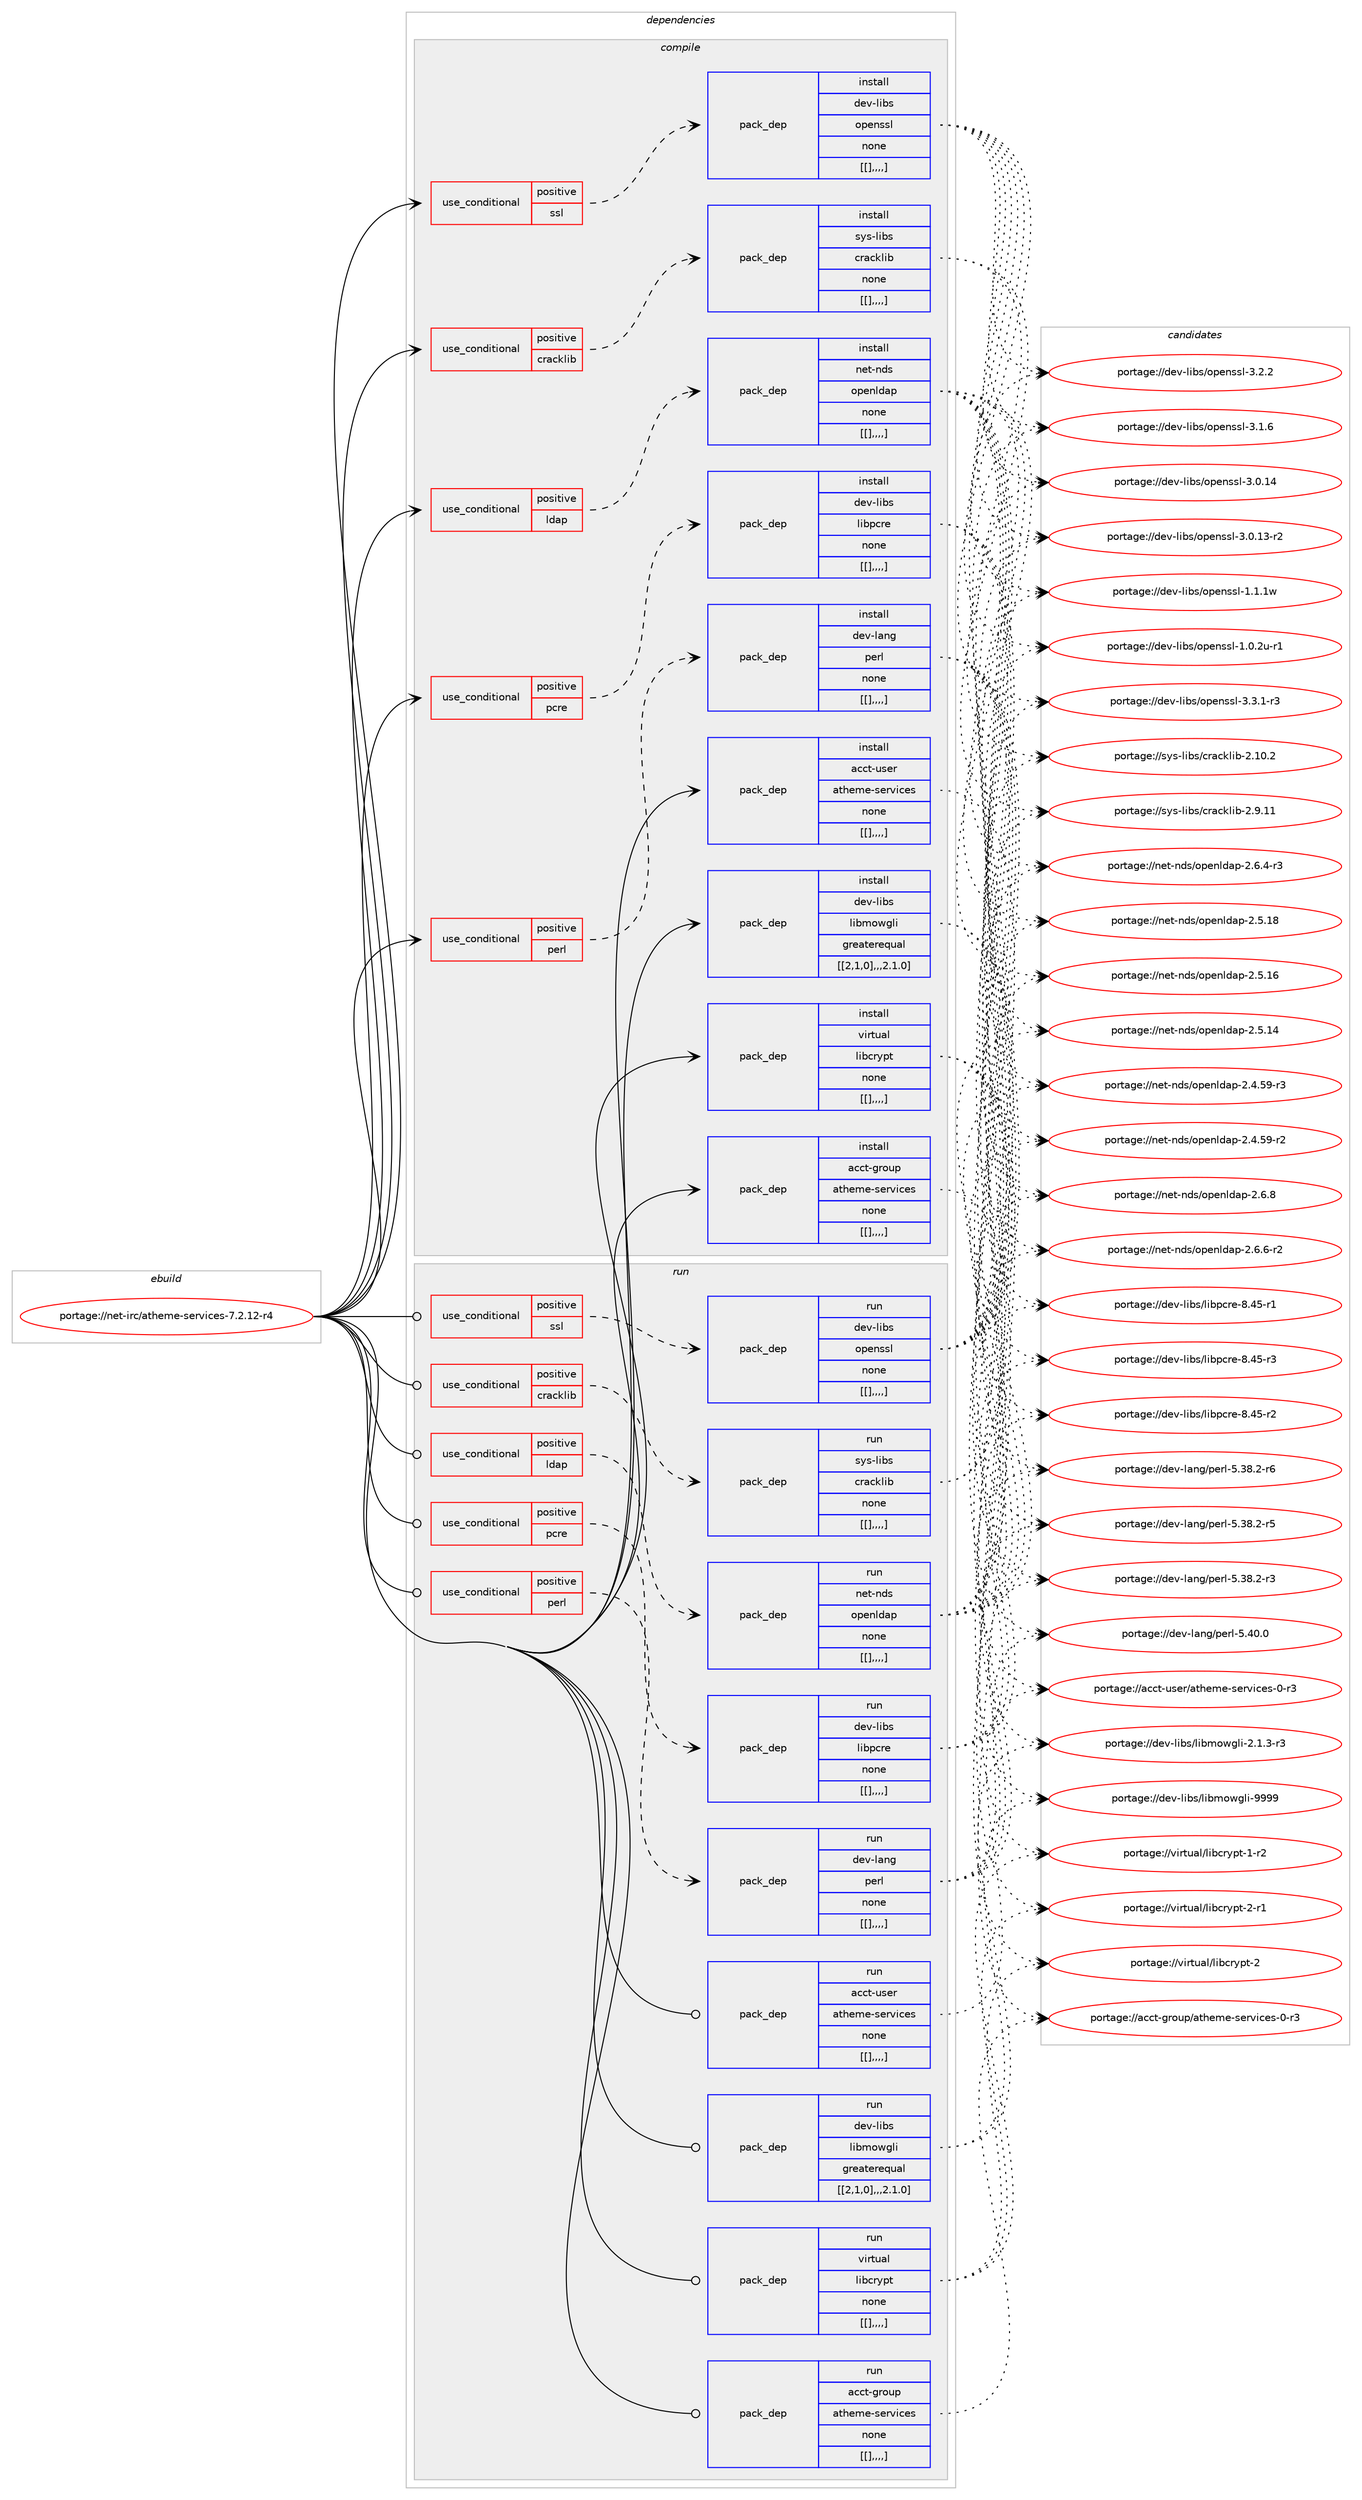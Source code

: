 digraph prolog {

# *************
# Graph options
# *************

newrank=true;
concentrate=true;
compound=true;
graph [rankdir=LR,fontname=Helvetica,fontsize=10,ranksep=1.5];#, ranksep=2.5, nodesep=0.2];
edge  [arrowhead=vee];
node  [fontname=Helvetica,fontsize=10];

# **********
# The ebuild
# **********

subgraph cluster_leftcol {
color=gray;
label=<<i>ebuild</i>>;
id [label="portage://net-irc/atheme-services-7.2.12-r4", color=red, width=4, href="../net-irc/atheme-services-7.2.12-r4.svg"];
}

# ****************
# The dependencies
# ****************

subgraph cluster_midcol {
color=gray;
label=<<i>dependencies</i>>;
subgraph cluster_compile {
fillcolor="#eeeeee";
style=filled;
label=<<i>compile</i>>;
subgraph cond97105 {
dependency374135 [label=<<TABLE BORDER="0" CELLBORDER="1" CELLSPACING="0" CELLPADDING="4"><TR><TD ROWSPAN="3" CELLPADDING="10">use_conditional</TD></TR><TR><TD>positive</TD></TR><TR><TD>cracklib</TD></TR></TABLE>>, shape=none, color=red];
subgraph pack274250 {
dependency374136 [label=<<TABLE BORDER="0" CELLBORDER="1" CELLSPACING="0" CELLPADDING="4" WIDTH="220"><TR><TD ROWSPAN="6" CELLPADDING="30">pack_dep</TD></TR><TR><TD WIDTH="110">install</TD></TR><TR><TD>sys-libs</TD></TR><TR><TD>cracklib</TD></TR><TR><TD>none</TD></TR><TR><TD>[[],,,,]</TD></TR></TABLE>>, shape=none, color=blue];
}
dependency374135:e -> dependency374136:w [weight=20,style="dashed",arrowhead="vee"];
}
id:e -> dependency374135:w [weight=20,style="solid",arrowhead="vee"];
subgraph cond97106 {
dependency374137 [label=<<TABLE BORDER="0" CELLBORDER="1" CELLSPACING="0" CELLPADDING="4"><TR><TD ROWSPAN="3" CELLPADDING="10">use_conditional</TD></TR><TR><TD>positive</TD></TR><TR><TD>ldap</TD></TR></TABLE>>, shape=none, color=red];
subgraph pack274251 {
dependency374138 [label=<<TABLE BORDER="0" CELLBORDER="1" CELLSPACING="0" CELLPADDING="4" WIDTH="220"><TR><TD ROWSPAN="6" CELLPADDING="30">pack_dep</TD></TR><TR><TD WIDTH="110">install</TD></TR><TR><TD>net-nds</TD></TR><TR><TD>openldap</TD></TR><TR><TD>none</TD></TR><TR><TD>[[],,,,]</TD></TR></TABLE>>, shape=none, color=blue];
}
dependency374137:e -> dependency374138:w [weight=20,style="dashed",arrowhead="vee"];
}
id:e -> dependency374137:w [weight=20,style="solid",arrowhead="vee"];
subgraph cond97107 {
dependency374139 [label=<<TABLE BORDER="0" CELLBORDER="1" CELLSPACING="0" CELLPADDING="4"><TR><TD ROWSPAN="3" CELLPADDING="10">use_conditional</TD></TR><TR><TD>positive</TD></TR><TR><TD>pcre</TD></TR></TABLE>>, shape=none, color=red];
subgraph pack274252 {
dependency374140 [label=<<TABLE BORDER="0" CELLBORDER="1" CELLSPACING="0" CELLPADDING="4" WIDTH="220"><TR><TD ROWSPAN="6" CELLPADDING="30">pack_dep</TD></TR><TR><TD WIDTH="110">install</TD></TR><TR><TD>dev-libs</TD></TR><TR><TD>libpcre</TD></TR><TR><TD>none</TD></TR><TR><TD>[[],,,,]</TD></TR></TABLE>>, shape=none, color=blue];
}
dependency374139:e -> dependency374140:w [weight=20,style="dashed",arrowhead="vee"];
}
id:e -> dependency374139:w [weight=20,style="solid",arrowhead="vee"];
subgraph cond97108 {
dependency374141 [label=<<TABLE BORDER="0" CELLBORDER="1" CELLSPACING="0" CELLPADDING="4"><TR><TD ROWSPAN="3" CELLPADDING="10">use_conditional</TD></TR><TR><TD>positive</TD></TR><TR><TD>perl</TD></TR></TABLE>>, shape=none, color=red];
subgraph pack274253 {
dependency374142 [label=<<TABLE BORDER="0" CELLBORDER="1" CELLSPACING="0" CELLPADDING="4" WIDTH="220"><TR><TD ROWSPAN="6" CELLPADDING="30">pack_dep</TD></TR><TR><TD WIDTH="110">install</TD></TR><TR><TD>dev-lang</TD></TR><TR><TD>perl</TD></TR><TR><TD>none</TD></TR><TR><TD>[[],,,,]</TD></TR></TABLE>>, shape=none, color=blue];
}
dependency374141:e -> dependency374142:w [weight=20,style="dashed",arrowhead="vee"];
}
id:e -> dependency374141:w [weight=20,style="solid",arrowhead="vee"];
subgraph cond97109 {
dependency374143 [label=<<TABLE BORDER="0" CELLBORDER="1" CELLSPACING="0" CELLPADDING="4"><TR><TD ROWSPAN="3" CELLPADDING="10">use_conditional</TD></TR><TR><TD>positive</TD></TR><TR><TD>ssl</TD></TR></TABLE>>, shape=none, color=red];
subgraph pack274254 {
dependency374144 [label=<<TABLE BORDER="0" CELLBORDER="1" CELLSPACING="0" CELLPADDING="4" WIDTH="220"><TR><TD ROWSPAN="6" CELLPADDING="30">pack_dep</TD></TR><TR><TD WIDTH="110">install</TD></TR><TR><TD>dev-libs</TD></TR><TR><TD>openssl</TD></TR><TR><TD>none</TD></TR><TR><TD>[[],,,,]</TD></TR></TABLE>>, shape=none, color=blue];
}
dependency374143:e -> dependency374144:w [weight=20,style="dashed",arrowhead="vee"];
}
id:e -> dependency374143:w [weight=20,style="solid",arrowhead="vee"];
subgraph pack274255 {
dependency374145 [label=<<TABLE BORDER="0" CELLBORDER="1" CELLSPACING="0" CELLPADDING="4" WIDTH="220"><TR><TD ROWSPAN="6" CELLPADDING="30">pack_dep</TD></TR><TR><TD WIDTH="110">install</TD></TR><TR><TD>acct-group</TD></TR><TR><TD>atheme-services</TD></TR><TR><TD>none</TD></TR><TR><TD>[[],,,,]</TD></TR></TABLE>>, shape=none, color=blue];
}
id:e -> dependency374145:w [weight=20,style="solid",arrowhead="vee"];
subgraph pack274256 {
dependency374146 [label=<<TABLE BORDER="0" CELLBORDER="1" CELLSPACING="0" CELLPADDING="4" WIDTH="220"><TR><TD ROWSPAN="6" CELLPADDING="30">pack_dep</TD></TR><TR><TD WIDTH="110">install</TD></TR><TR><TD>acct-user</TD></TR><TR><TD>atheme-services</TD></TR><TR><TD>none</TD></TR><TR><TD>[[],,,,]</TD></TR></TABLE>>, shape=none, color=blue];
}
id:e -> dependency374146:w [weight=20,style="solid",arrowhead="vee"];
subgraph pack274257 {
dependency374147 [label=<<TABLE BORDER="0" CELLBORDER="1" CELLSPACING="0" CELLPADDING="4" WIDTH="220"><TR><TD ROWSPAN="6" CELLPADDING="30">pack_dep</TD></TR><TR><TD WIDTH="110">install</TD></TR><TR><TD>dev-libs</TD></TR><TR><TD>libmowgli</TD></TR><TR><TD>greaterequal</TD></TR><TR><TD>[[2,1,0],,,2.1.0]</TD></TR></TABLE>>, shape=none, color=blue];
}
id:e -> dependency374147:w [weight=20,style="solid",arrowhead="vee"];
subgraph pack274258 {
dependency374148 [label=<<TABLE BORDER="0" CELLBORDER="1" CELLSPACING="0" CELLPADDING="4" WIDTH="220"><TR><TD ROWSPAN="6" CELLPADDING="30">pack_dep</TD></TR><TR><TD WIDTH="110">install</TD></TR><TR><TD>virtual</TD></TR><TR><TD>libcrypt</TD></TR><TR><TD>none</TD></TR><TR><TD>[[],,,,]</TD></TR></TABLE>>, shape=none, color=blue];
}
id:e -> dependency374148:w [weight=20,style="solid",arrowhead="vee"];
}
subgraph cluster_compileandrun {
fillcolor="#eeeeee";
style=filled;
label=<<i>compile and run</i>>;
}
subgraph cluster_run {
fillcolor="#eeeeee";
style=filled;
label=<<i>run</i>>;
subgraph cond97110 {
dependency374149 [label=<<TABLE BORDER="0" CELLBORDER="1" CELLSPACING="0" CELLPADDING="4"><TR><TD ROWSPAN="3" CELLPADDING="10">use_conditional</TD></TR><TR><TD>positive</TD></TR><TR><TD>cracklib</TD></TR></TABLE>>, shape=none, color=red];
subgraph pack274259 {
dependency374150 [label=<<TABLE BORDER="0" CELLBORDER="1" CELLSPACING="0" CELLPADDING="4" WIDTH="220"><TR><TD ROWSPAN="6" CELLPADDING="30">pack_dep</TD></TR><TR><TD WIDTH="110">run</TD></TR><TR><TD>sys-libs</TD></TR><TR><TD>cracklib</TD></TR><TR><TD>none</TD></TR><TR><TD>[[],,,,]</TD></TR></TABLE>>, shape=none, color=blue];
}
dependency374149:e -> dependency374150:w [weight=20,style="dashed",arrowhead="vee"];
}
id:e -> dependency374149:w [weight=20,style="solid",arrowhead="odot"];
subgraph cond97111 {
dependency374151 [label=<<TABLE BORDER="0" CELLBORDER="1" CELLSPACING="0" CELLPADDING="4"><TR><TD ROWSPAN="3" CELLPADDING="10">use_conditional</TD></TR><TR><TD>positive</TD></TR><TR><TD>ldap</TD></TR></TABLE>>, shape=none, color=red];
subgraph pack274260 {
dependency374152 [label=<<TABLE BORDER="0" CELLBORDER="1" CELLSPACING="0" CELLPADDING="4" WIDTH="220"><TR><TD ROWSPAN="6" CELLPADDING="30">pack_dep</TD></TR><TR><TD WIDTH="110">run</TD></TR><TR><TD>net-nds</TD></TR><TR><TD>openldap</TD></TR><TR><TD>none</TD></TR><TR><TD>[[],,,,]</TD></TR></TABLE>>, shape=none, color=blue];
}
dependency374151:e -> dependency374152:w [weight=20,style="dashed",arrowhead="vee"];
}
id:e -> dependency374151:w [weight=20,style="solid",arrowhead="odot"];
subgraph cond97112 {
dependency374153 [label=<<TABLE BORDER="0" CELLBORDER="1" CELLSPACING="0" CELLPADDING="4"><TR><TD ROWSPAN="3" CELLPADDING="10">use_conditional</TD></TR><TR><TD>positive</TD></TR><TR><TD>pcre</TD></TR></TABLE>>, shape=none, color=red];
subgraph pack274261 {
dependency374154 [label=<<TABLE BORDER="0" CELLBORDER="1" CELLSPACING="0" CELLPADDING="4" WIDTH="220"><TR><TD ROWSPAN="6" CELLPADDING="30">pack_dep</TD></TR><TR><TD WIDTH="110">run</TD></TR><TR><TD>dev-libs</TD></TR><TR><TD>libpcre</TD></TR><TR><TD>none</TD></TR><TR><TD>[[],,,,]</TD></TR></TABLE>>, shape=none, color=blue];
}
dependency374153:e -> dependency374154:w [weight=20,style="dashed",arrowhead="vee"];
}
id:e -> dependency374153:w [weight=20,style="solid",arrowhead="odot"];
subgraph cond97113 {
dependency374155 [label=<<TABLE BORDER="0" CELLBORDER="1" CELLSPACING="0" CELLPADDING="4"><TR><TD ROWSPAN="3" CELLPADDING="10">use_conditional</TD></TR><TR><TD>positive</TD></TR><TR><TD>perl</TD></TR></TABLE>>, shape=none, color=red];
subgraph pack274262 {
dependency374156 [label=<<TABLE BORDER="0" CELLBORDER="1" CELLSPACING="0" CELLPADDING="4" WIDTH="220"><TR><TD ROWSPAN="6" CELLPADDING="30">pack_dep</TD></TR><TR><TD WIDTH="110">run</TD></TR><TR><TD>dev-lang</TD></TR><TR><TD>perl</TD></TR><TR><TD>none</TD></TR><TR><TD>[[],,,,]</TD></TR></TABLE>>, shape=none, color=blue];
}
dependency374155:e -> dependency374156:w [weight=20,style="dashed",arrowhead="vee"];
}
id:e -> dependency374155:w [weight=20,style="solid",arrowhead="odot"];
subgraph cond97114 {
dependency374157 [label=<<TABLE BORDER="0" CELLBORDER="1" CELLSPACING="0" CELLPADDING="4"><TR><TD ROWSPAN="3" CELLPADDING="10">use_conditional</TD></TR><TR><TD>positive</TD></TR><TR><TD>ssl</TD></TR></TABLE>>, shape=none, color=red];
subgraph pack274263 {
dependency374158 [label=<<TABLE BORDER="0" CELLBORDER="1" CELLSPACING="0" CELLPADDING="4" WIDTH="220"><TR><TD ROWSPAN="6" CELLPADDING="30">pack_dep</TD></TR><TR><TD WIDTH="110">run</TD></TR><TR><TD>dev-libs</TD></TR><TR><TD>openssl</TD></TR><TR><TD>none</TD></TR><TR><TD>[[],,,,]</TD></TR></TABLE>>, shape=none, color=blue];
}
dependency374157:e -> dependency374158:w [weight=20,style="dashed",arrowhead="vee"];
}
id:e -> dependency374157:w [weight=20,style="solid",arrowhead="odot"];
subgraph pack274264 {
dependency374159 [label=<<TABLE BORDER="0" CELLBORDER="1" CELLSPACING="0" CELLPADDING="4" WIDTH="220"><TR><TD ROWSPAN="6" CELLPADDING="30">pack_dep</TD></TR><TR><TD WIDTH="110">run</TD></TR><TR><TD>acct-group</TD></TR><TR><TD>atheme-services</TD></TR><TR><TD>none</TD></TR><TR><TD>[[],,,,]</TD></TR></TABLE>>, shape=none, color=blue];
}
id:e -> dependency374159:w [weight=20,style="solid",arrowhead="odot"];
subgraph pack274265 {
dependency374160 [label=<<TABLE BORDER="0" CELLBORDER="1" CELLSPACING="0" CELLPADDING="4" WIDTH="220"><TR><TD ROWSPAN="6" CELLPADDING="30">pack_dep</TD></TR><TR><TD WIDTH="110">run</TD></TR><TR><TD>acct-user</TD></TR><TR><TD>atheme-services</TD></TR><TR><TD>none</TD></TR><TR><TD>[[],,,,]</TD></TR></TABLE>>, shape=none, color=blue];
}
id:e -> dependency374160:w [weight=20,style="solid",arrowhead="odot"];
subgraph pack274266 {
dependency374161 [label=<<TABLE BORDER="0" CELLBORDER="1" CELLSPACING="0" CELLPADDING="4" WIDTH="220"><TR><TD ROWSPAN="6" CELLPADDING="30">pack_dep</TD></TR><TR><TD WIDTH="110">run</TD></TR><TR><TD>dev-libs</TD></TR><TR><TD>libmowgli</TD></TR><TR><TD>greaterequal</TD></TR><TR><TD>[[2,1,0],,,2.1.0]</TD></TR></TABLE>>, shape=none, color=blue];
}
id:e -> dependency374161:w [weight=20,style="solid",arrowhead="odot"];
subgraph pack274267 {
dependency374162 [label=<<TABLE BORDER="0" CELLBORDER="1" CELLSPACING="0" CELLPADDING="4" WIDTH="220"><TR><TD ROWSPAN="6" CELLPADDING="30">pack_dep</TD></TR><TR><TD WIDTH="110">run</TD></TR><TR><TD>virtual</TD></TR><TR><TD>libcrypt</TD></TR><TR><TD>none</TD></TR><TR><TD>[[],,,,]</TD></TR></TABLE>>, shape=none, color=blue];
}
id:e -> dependency374162:w [weight=20,style="solid",arrowhead="odot"];
}
}

# **************
# The candidates
# **************

subgraph cluster_choices {
rank=same;
color=gray;
label=<<i>candidates</i>>;

subgraph choice274250 {
color=black;
nodesep=1;
choice1151211154510810598115479911497991071081059845504649484650 [label="portage://sys-libs/cracklib-2.10.2", color=red, width=4,href="../sys-libs/cracklib-2.10.2.svg"];
choice1151211154510810598115479911497991071081059845504657464949 [label="portage://sys-libs/cracklib-2.9.11", color=red, width=4,href="../sys-libs/cracklib-2.9.11.svg"];
dependency374136:e -> choice1151211154510810598115479911497991071081059845504649484650:w [style=dotted,weight="100"];
dependency374136:e -> choice1151211154510810598115479911497991071081059845504657464949:w [style=dotted,weight="100"];
}
subgraph choice274251 {
color=black;
nodesep=1;
choice110101116451101001154711111210111010810097112455046544656 [label="portage://net-nds/openldap-2.6.8", color=red, width=4,href="../net-nds/openldap-2.6.8.svg"];
choice1101011164511010011547111112101110108100971124550465446544511450 [label="portage://net-nds/openldap-2.6.6-r2", color=red, width=4,href="../net-nds/openldap-2.6.6-r2.svg"];
choice1101011164511010011547111112101110108100971124550465446524511451 [label="portage://net-nds/openldap-2.6.4-r3", color=red, width=4,href="../net-nds/openldap-2.6.4-r3.svg"];
choice11010111645110100115471111121011101081009711245504653464956 [label="portage://net-nds/openldap-2.5.18", color=red, width=4,href="../net-nds/openldap-2.5.18.svg"];
choice11010111645110100115471111121011101081009711245504653464954 [label="portage://net-nds/openldap-2.5.16", color=red, width=4,href="../net-nds/openldap-2.5.16.svg"];
choice11010111645110100115471111121011101081009711245504653464952 [label="portage://net-nds/openldap-2.5.14", color=red, width=4,href="../net-nds/openldap-2.5.14.svg"];
choice110101116451101001154711111210111010810097112455046524653574511451 [label="portage://net-nds/openldap-2.4.59-r3", color=red, width=4,href="../net-nds/openldap-2.4.59-r3.svg"];
choice110101116451101001154711111210111010810097112455046524653574511450 [label="portage://net-nds/openldap-2.4.59-r2", color=red, width=4,href="../net-nds/openldap-2.4.59-r2.svg"];
dependency374138:e -> choice110101116451101001154711111210111010810097112455046544656:w [style=dotted,weight="100"];
dependency374138:e -> choice1101011164511010011547111112101110108100971124550465446544511450:w [style=dotted,weight="100"];
dependency374138:e -> choice1101011164511010011547111112101110108100971124550465446524511451:w [style=dotted,weight="100"];
dependency374138:e -> choice11010111645110100115471111121011101081009711245504653464956:w [style=dotted,weight="100"];
dependency374138:e -> choice11010111645110100115471111121011101081009711245504653464954:w [style=dotted,weight="100"];
dependency374138:e -> choice11010111645110100115471111121011101081009711245504653464952:w [style=dotted,weight="100"];
dependency374138:e -> choice110101116451101001154711111210111010810097112455046524653574511451:w [style=dotted,weight="100"];
dependency374138:e -> choice110101116451101001154711111210111010810097112455046524653574511450:w [style=dotted,weight="100"];
}
subgraph choice274252 {
color=black;
nodesep=1;
choice100101118451081059811547108105981129911410145564652534511451 [label="portage://dev-libs/libpcre-8.45-r3", color=red, width=4,href="../dev-libs/libpcre-8.45-r3.svg"];
choice100101118451081059811547108105981129911410145564652534511450 [label="portage://dev-libs/libpcre-8.45-r2", color=red, width=4,href="../dev-libs/libpcre-8.45-r2.svg"];
choice100101118451081059811547108105981129911410145564652534511449 [label="portage://dev-libs/libpcre-8.45-r1", color=red, width=4,href="../dev-libs/libpcre-8.45-r1.svg"];
dependency374140:e -> choice100101118451081059811547108105981129911410145564652534511451:w [style=dotted,weight="100"];
dependency374140:e -> choice100101118451081059811547108105981129911410145564652534511450:w [style=dotted,weight="100"];
dependency374140:e -> choice100101118451081059811547108105981129911410145564652534511449:w [style=dotted,weight="100"];
}
subgraph choice274253 {
color=black;
nodesep=1;
choice10010111845108971101034711210111410845534652484648 [label="portage://dev-lang/perl-5.40.0", color=red, width=4,href="../dev-lang/perl-5.40.0.svg"];
choice100101118451089711010347112101114108455346515646504511454 [label="portage://dev-lang/perl-5.38.2-r6", color=red, width=4,href="../dev-lang/perl-5.38.2-r6.svg"];
choice100101118451089711010347112101114108455346515646504511453 [label="portage://dev-lang/perl-5.38.2-r5", color=red, width=4,href="../dev-lang/perl-5.38.2-r5.svg"];
choice100101118451089711010347112101114108455346515646504511451 [label="portage://dev-lang/perl-5.38.2-r3", color=red, width=4,href="../dev-lang/perl-5.38.2-r3.svg"];
dependency374142:e -> choice10010111845108971101034711210111410845534652484648:w [style=dotted,weight="100"];
dependency374142:e -> choice100101118451089711010347112101114108455346515646504511454:w [style=dotted,weight="100"];
dependency374142:e -> choice100101118451089711010347112101114108455346515646504511453:w [style=dotted,weight="100"];
dependency374142:e -> choice100101118451089711010347112101114108455346515646504511451:w [style=dotted,weight="100"];
}
subgraph choice274254 {
color=black;
nodesep=1;
choice1001011184510810598115471111121011101151151084551465146494511451 [label="portage://dev-libs/openssl-3.3.1-r3", color=red, width=4,href="../dev-libs/openssl-3.3.1-r3.svg"];
choice100101118451081059811547111112101110115115108455146504650 [label="portage://dev-libs/openssl-3.2.2", color=red, width=4,href="../dev-libs/openssl-3.2.2.svg"];
choice100101118451081059811547111112101110115115108455146494654 [label="portage://dev-libs/openssl-3.1.6", color=red, width=4,href="../dev-libs/openssl-3.1.6.svg"];
choice10010111845108105981154711111210111011511510845514648464952 [label="portage://dev-libs/openssl-3.0.14", color=red, width=4,href="../dev-libs/openssl-3.0.14.svg"];
choice100101118451081059811547111112101110115115108455146484649514511450 [label="portage://dev-libs/openssl-3.0.13-r2", color=red, width=4,href="../dev-libs/openssl-3.0.13-r2.svg"];
choice100101118451081059811547111112101110115115108454946494649119 [label="portage://dev-libs/openssl-1.1.1w", color=red, width=4,href="../dev-libs/openssl-1.1.1w.svg"];
choice1001011184510810598115471111121011101151151084549464846501174511449 [label="portage://dev-libs/openssl-1.0.2u-r1", color=red, width=4,href="../dev-libs/openssl-1.0.2u-r1.svg"];
dependency374144:e -> choice1001011184510810598115471111121011101151151084551465146494511451:w [style=dotted,weight="100"];
dependency374144:e -> choice100101118451081059811547111112101110115115108455146504650:w [style=dotted,weight="100"];
dependency374144:e -> choice100101118451081059811547111112101110115115108455146494654:w [style=dotted,weight="100"];
dependency374144:e -> choice10010111845108105981154711111210111011511510845514648464952:w [style=dotted,weight="100"];
dependency374144:e -> choice100101118451081059811547111112101110115115108455146484649514511450:w [style=dotted,weight="100"];
dependency374144:e -> choice100101118451081059811547111112101110115115108454946494649119:w [style=dotted,weight="100"];
dependency374144:e -> choice1001011184510810598115471111121011101151151084549464846501174511449:w [style=dotted,weight="100"];
}
subgraph choice274255 {
color=black;
nodesep=1;
choice979999116451031141111171124797116104101109101451151011141181059910111545484511451 [label="portage://acct-group/atheme-services-0-r3", color=red, width=4,href="../acct-group/atheme-services-0-r3.svg"];
dependency374145:e -> choice979999116451031141111171124797116104101109101451151011141181059910111545484511451:w [style=dotted,weight="100"];
}
subgraph choice274256 {
color=black;
nodesep=1;
choice979999116451171151011144797116104101109101451151011141181059910111545484511451 [label="portage://acct-user/atheme-services-0-r3", color=red, width=4,href="../acct-user/atheme-services-0-r3.svg"];
dependency374146:e -> choice979999116451171151011144797116104101109101451151011141181059910111545484511451:w [style=dotted,weight="100"];
}
subgraph choice274257 {
color=black;
nodesep=1;
choice100101118451081059811547108105981091111191031081054557575757 [label="portage://dev-libs/libmowgli-9999", color=red, width=4,href="../dev-libs/libmowgli-9999.svg"];
choice100101118451081059811547108105981091111191031081054550464946514511451 [label="portage://dev-libs/libmowgli-2.1.3-r3", color=red, width=4,href="../dev-libs/libmowgli-2.1.3-r3.svg"];
dependency374147:e -> choice100101118451081059811547108105981091111191031081054557575757:w [style=dotted,weight="100"];
dependency374147:e -> choice100101118451081059811547108105981091111191031081054550464946514511451:w [style=dotted,weight="100"];
}
subgraph choice274258 {
color=black;
nodesep=1;
choice1181051141161179710847108105989911412111211645504511449 [label="portage://virtual/libcrypt-2-r1", color=red, width=4,href="../virtual/libcrypt-2-r1.svg"];
choice118105114116117971084710810598991141211121164550 [label="portage://virtual/libcrypt-2", color=red, width=4,href="../virtual/libcrypt-2.svg"];
choice1181051141161179710847108105989911412111211645494511450 [label="portage://virtual/libcrypt-1-r2", color=red, width=4,href="../virtual/libcrypt-1-r2.svg"];
dependency374148:e -> choice1181051141161179710847108105989911412111211645504511449:w [style=dotted,weight="100"];
dependency374148:e -> choice118105114116117971084710810598991141211121164550:w [style=dotted,weight="100"];
dependency374148:e -> choice1181051141161179710847108105989911412111211645494511450:w [style=dotted,weight="100"];
}
subgraph choice274259 {
color=black;
nodesep=1;
choice1151211154510810598115479911497991071081059845504649484650 [label="portage://sys-libs/cracklib-2.10.2", color=red, width=4,href="../sys-libs/cracklib-2.10.2.svg"];
choice1151211154510810598115479911497991071081059845504657464949 [label="portage://sys-libs/cracklib-2.9.11", color=red, width=4,href="../sys-libs/cracklib-2.9.11.svg"];
dependency374150:e -> choice1151211154510810598115479911497991071081059845504649484650:w [style=dotted,weight="100"];
dependency374150:e -> choice1151211154510810598115479911497991071081059845504657464949:w [style=dotted,weight="100"];
}
subgraph choice274260 {
color=black;
nodesep=1;
choice110101116451101001154711111210111010810097112455046544656 [label="portage://net-nds/openldap-2.6.8", color=red, width=4,href="../net-nds/openldap-2.6.8.svg"];
choice1101011164511010011547111112101110108100971124550465446544511450 [label="portage://net-nds/openldap-2.6.6-r2", color=red, width=4,href="../net-nds/openldap-2.6.6-r2.svg"];
choice1101011164511010011547111112101110108100971124550465446524511451 [label="portage://net-nds/openldap-2.6.4-r3", color=red, width=4,href="../net-nds/openldap-2.6.4-r3.svg"];
choice11010111645110100115471111121011101081009711245504653464956 [label="portage://net-nds/openldap-2.5.18", color=red, width=4,href="../net-nds/openldap-2.5.18.svg"];
choice11010111645110100115471111121011101081009711245504653464954 [label="portage://net-nds/openldap-2.5.16", color=red, width=4,href="../net-nds/openldap-2.5.16.svg"];
choice11010111645110100115471111121011101081009711245504653464952 [label="portage://net-nds/openldap-2.5.14", color=red, width=4,href="../net-nds/openldap-2.5.14.svg"];
choice110101116451101001154711111210111010810097112455046524653574511451 [label="portage://net-nds/openldap-2.4.59-r3", color=red, width=4,href="../net-nds/openldap-2.4.59-r3.svg"];
choice110101116451101001154711111210111010810097112455046524653574511450 [label="portage://net-nds/openldap-2.4.59-r2", color=red, width=4,href="../net-nds/openldap-2.4.59-r2.svg"];
dependency374152:e -> choice110101116451101001154711111210111010810097112455046544656:w [style=dotted,weight="100"];
dependency374152:e -> choice1101011164511010011547111112101110108100971124550465446544511450:w [style=dotted,weight="100"];
dependency374152:e -> choice1101011164511010011547111112101110108100971124550465446524511451:w [style=dotted,weight="100"];
dependency374152:e -> choice11010111645110100115471111121011101081009711245504653464956:w [style=dotted,weight="100"];
dependency374152:e -> choice11010111645110100115471111121011101081009711245504653464954:w [style=dotted,weight="100"];
dependency374152:e -> choice11010111645110100115471111121011101081009711245504653464952:w [style=dotted,weight="100"];
dependency374152:e -> choice110101116451101001154711111210111010810097112455046524653574511451:w [style=dotted,weight="100"];
dependency374152:e -> choice110101116451101001154711111210111010810097112455046524653574511450:w [style=dotted,weight="100"];
}
subgraph choice274261 {
color=black;
nodesep=1;
choice100101118451081059811547108105981129911410145564652534511451 [label="portage://dev-libs/libpcre-8.45-r3", color=red, width=4,href="../dev-libs/libpcre-8.45-r3.svg"];
choice100101118451081059811547108105981129911410145564652534511450 [label="portage://dev-libs/libpcre-8.45-r2", color=red, width=4,href="../dev-libs/libpcre-8.45-r2.svg"];
choice100101118451081059811547108105981129911410145564652534511449 [label="portage://dev-libs/libpcre-8.45-r1", color=red, width=4,href="../dev-libs/libpcre-8.45-r1.svg"];
dependency374154:e -> choice100101118451081059811547108105981129911410145564652534511451:w [style=dotted,weight="100"];
dependency374154:e -> choice100101118451081059811547108105981129911410145564652534511450:w [style=dotted,weight="100"];
dependency374154:e -> choice100101118451081059811547108105981129911410145564652534511449:w [style=dotted,weight="100"];
}
subgraph choice274262 {
color=black;
nodesep=1;
choice10010111845108971101034711210111410845534652484648 [label="portage://dev-lang/perl-5.40.0", color=red, width=4,href="../dev-lang/perl-5.40.0.svg"];
choice100101118451089711010347112101114108455346515646504511454 [label="portage://dev-lang/perl-5.38.2-r6", color=red, width=4,href="../dev-lang/perl-5.38.2-r6.svg"];
choice100101118451089711010347112101114108455346515646504511453 [label="portage://dev-lang/perl-5.38.2-r5", color=red, width=4,href="../dev-lang/perl-5.38.2-r5.svg"];
choice100101118451089711010347112101114108455346515646504511451 [label="portage://dev-lang/perl-5.38.2-r3", color=red, width=4,href="../dev-lang/perl-5.38.2-r3.svg"];
dependency374156:e -> choice10010111845108971101034711210111410845534652484648:w [style=dotted,weight="100"];
dependency374156:e -> choice100101118451089711010347112101114108455346515646504511454:w [style=dotted,weight="100"];
dependency374156:e -> choice100101118451089711010347112101114108455346515646504511453:w [style=dotted,weight="100"];
dependency374156:e -> choice100101118451089711010347112101114108455346515646504511451:w [style=dotted,weight="100"];
}
subgraph choice274263 {
color=black;
nodesep=1;
choice1001011184510810598115471111121011101151151084551465146494511451 [label="portage://dev-libs/openssl-3.3.1-r3", color=red, width=4,href="../dev-libs/openssl-3.3.1-r3.svg"];
choice100101118451081059811547111112101110115115108455146504650 [label="portage://dev-libs/openssl-3.2.2", color=red, width=4,href="../dev-libs/openssl-3.2.2.svg"];
choice100101118451081059811547111112101110115115108455146494654 [label="portage://dev-libs/openssl-3.1.6", color=red, width=4,href="../dev-libs/openssl-3.1.6.svg"];
choice10010111845108105981154711111210111011511510845514648464952 [label="portage://dev-libs/openssl-3.0.14", color=red, width=4,href="../dev-libs/openssl-3.0.14.svg"];
choice100101118451081059811547111112101110115115108455146484649514511450 [label="portage://dev-libs/openssl-3.0.13-r2", color=red, width=4,href="../dev-libs/openssl-3.0.13-r2.svg"];
choice100101118451081059811547111112101110115115108454946494649119 [label="portage://dev-libs/openssl-1.1.1w", color=red, width=4,href="../dev-libs/openssl-1.1.1w.svg"];
choice1001011184510810598115471111121011101151151084549464846501174511449 [label="portage://dev-libs/openssl-1.0.2u-r1", color=red, width=4,href="../dev-libs/openssl-1.0.2u-r1.svg"];
dependency374158:e -> choice1001011184510810598115471111121011101151151084551465146494511451:w [style=dotted,weight="100"];
dependency374158:e -> choice100101118451081059811547111112101110115115108455146504650:w [style=dotted,weight="100"];
dependency374158:e -> choice100101118451081059811547111112101110115115108455146494654:w [style=dotted,weight="100"];
dependency374158:e -> choice10010111845108105981154711111210111011511510845514648464952:w [style=dotted,weight="100"];
dependency374158:e -> choice100101118451081059811547111112101110115115108455146484649514511450:w [style=dotted,weight="100"];
dependency374158:e -> choice100101118451081059811547111112101110115115108454946494649119:w [style=dotted,weight="100"];
dependency374158:e -> choice1001011184510810598115471111121011101151151084549464846501174511449:w [style=dotted,weight="100"];
}
subgraph choice274264 {
color=black;
nodesep=1;
choice979999116451031141111171124797116104101109101451151011141181059910111545484511451 [label="portage://acct-group/atheme-services-0-r3", color=red, width=4,href="../acct-group/atheme-services-0-r3.svg"];
dependency374159:e -> choice979999116451031141111171124797116104101109101451151011141181059910111545484511451:w [style=dotted,weight="100"];
}
subgraph choice274265 {
color=black;
nodesep=1;
choice979999116451171151011144797116104101109101451151011141181059910111545484511451 [label="portage://acct-user/atheme-services-0-r3", color=red, width=4,href="../acct-user/atheme-services-0-r3.svg"];
dependency374160:e -> choice979999116451171151011144797116104101109101451151011141181059910111545484511451:w [style=dotted,weight="100"];
}
subgraph choice274266 {
color=black;
nodesep=1;
choice100101118451081059811547108105981091111191031081054557575757 [label="portage://dev-libs/libmowgli-9999", color=red, width=4,href="../dev-libs/libmowgli-9999.svg"];
choice100101118451081059811547108105981091111191031081054550464946514511451 [label="portage://dev-libs/libmowgli-2.1.3-r3", color=red, width=4,href="../dev-libs/libmowgli-2.1.3-r3.svg"];
dependency374161:e -> choice100101118451081059811547108105981091111191031081054557575757:w [style=dotted,weight="100"];
dependency374161:e -> choice100101118451081059811547108105981091111191031081054550464946514511451:w [style=dotted,weight="100"];
}
subgraph choice274267 {
color=black;
nodesep=1;
choice1181051141161179710847108105989911412111211645504511449 [label="portage://virtual/libcrypt-2-r1", color=red, width=4,href="../virtual/libcrypt-2-r1.svg"];
choice118105114116117971084710810598991141211121164550 [label="portage://virtual/libcrypt-2", color=red, width=4,href="../virtual/libcrypt-2.svg"];
choice1181051141161179710847108105989911412111211645494511450 [label="portage://virtual/libcrypt-1-r2", color=red, width=4,href="../virtual/libcrypt-1-r2.svg"];
dependency374162:e -> choice1181051141161179710847108105989911412111211645504511449:w [style=dotted,weight="100"];
dependency374162:e -> choice118105114116117971084710810598991141211121164550:w [style=dotted,weight="100"];
dependency374162:e -> choice1181051141161179710847108105989911412111211645494511450:w [style=dotted,weight="100"];
}
}

}
